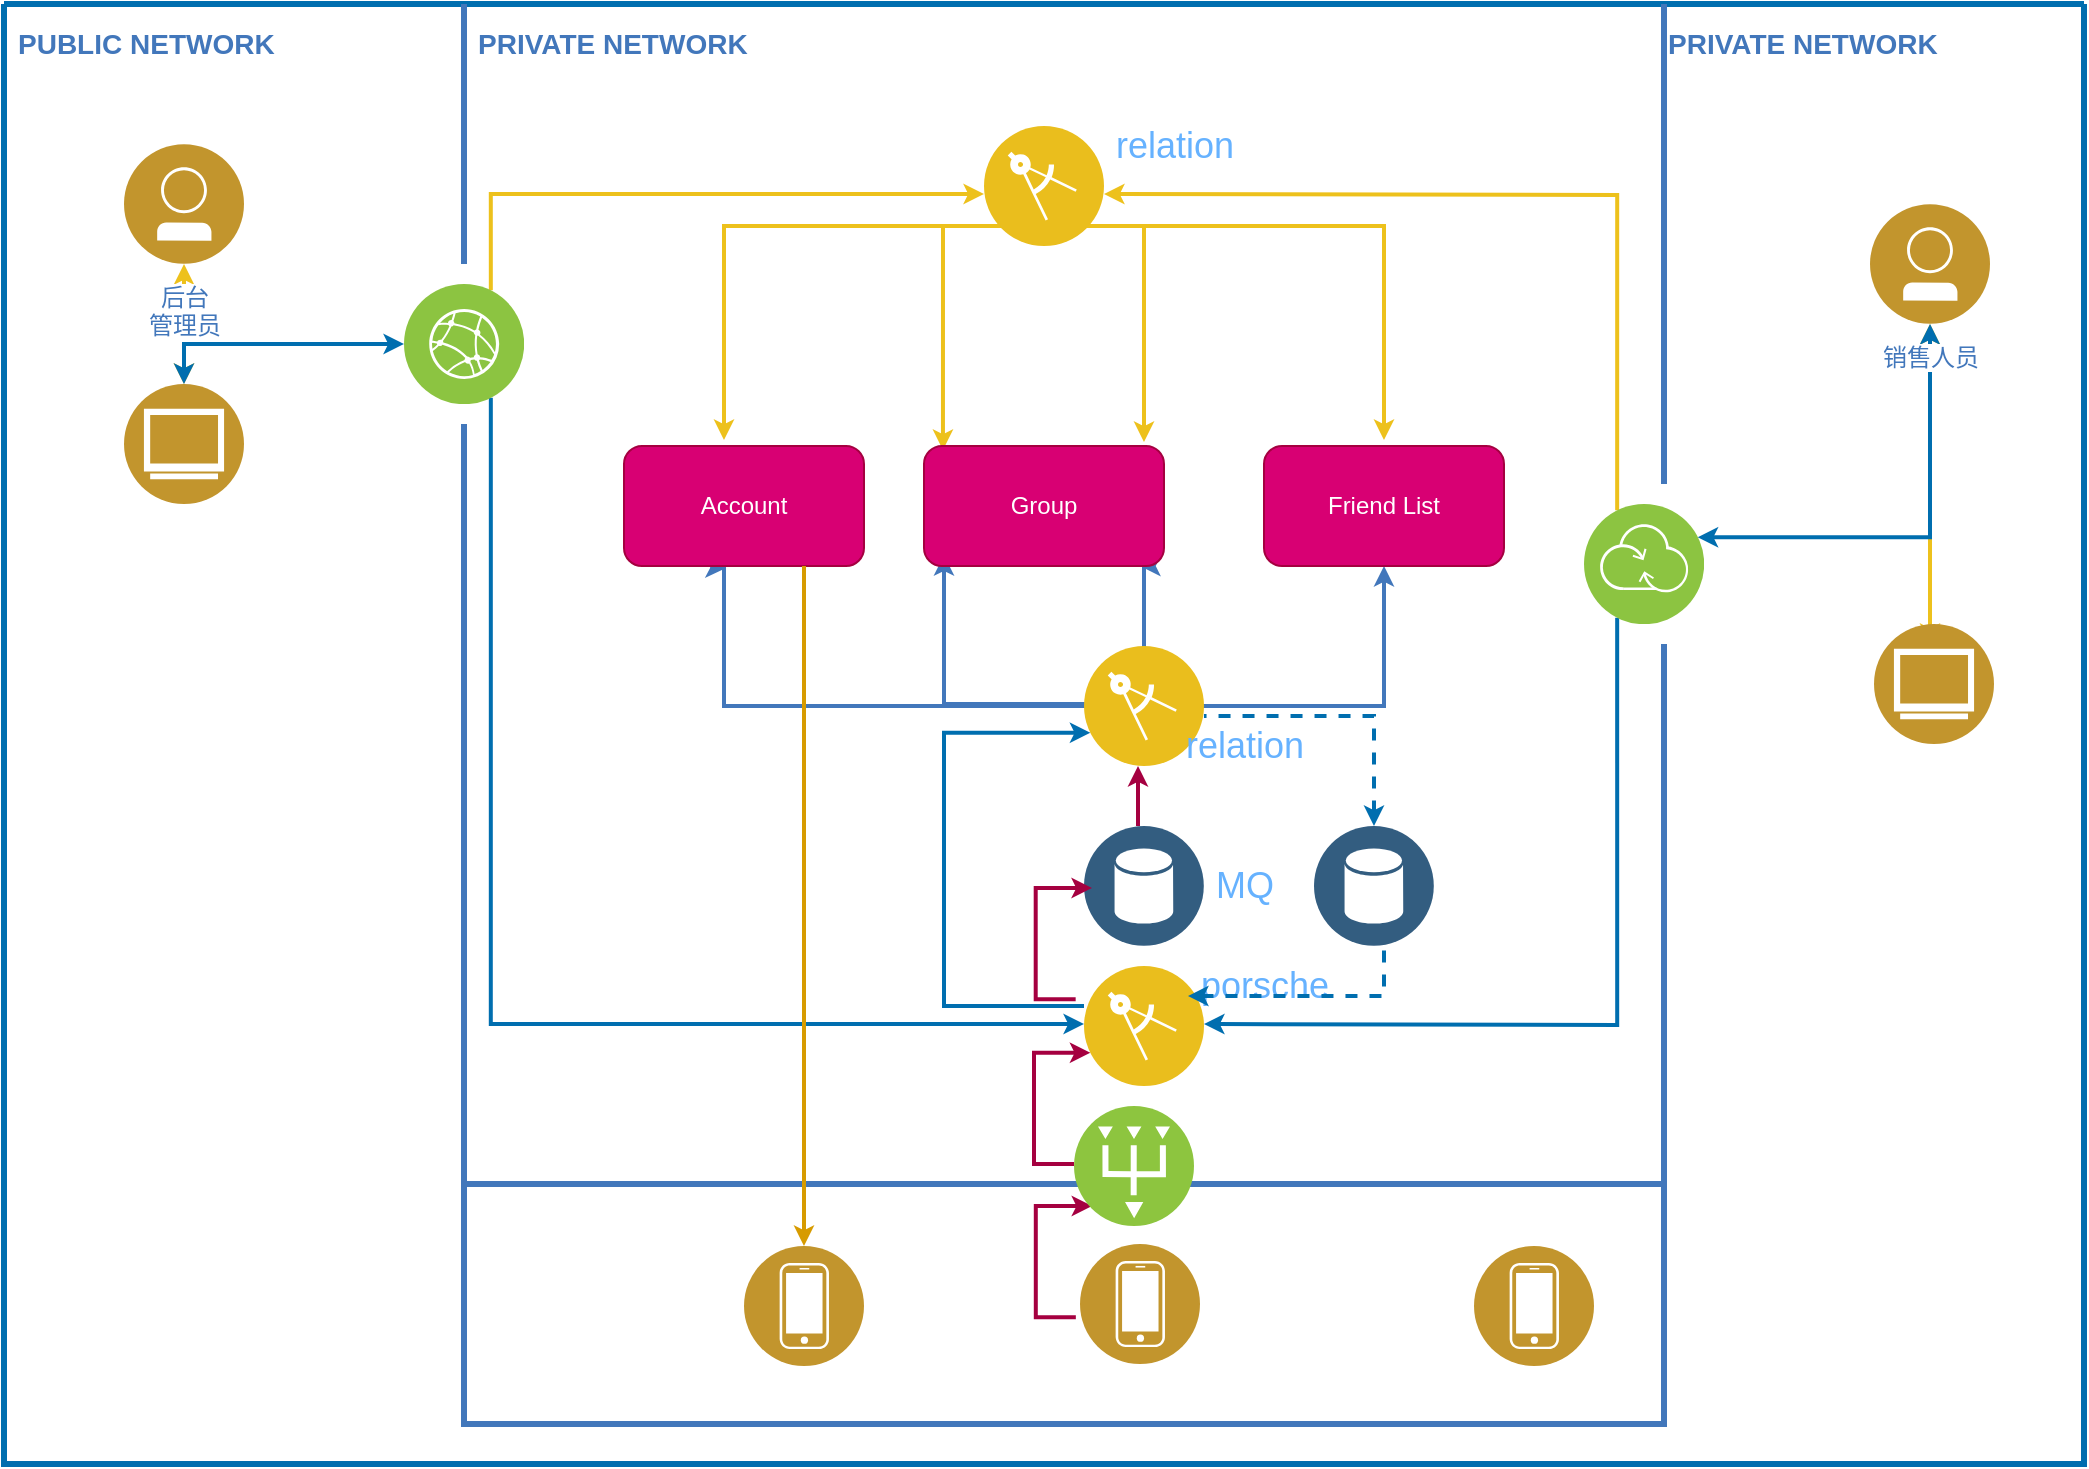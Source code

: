 <mxfile version="14.1.3" type="github">
  <diagram id="2f404044-711c-603c-8f00-f6bb4c023d3c" name="Page-1">
    <mxGraphModel dx="1422" dy="762" grid="1" gridSize="10" guides="1" tooltips="1" connect="1" arrows="1" fold="1" page="1" pageScale="1" pageWidth="1169" pageHeight="827" background="#ffffff" math="0" shadow="0">
      <root>
        <mxCell id="0" />
        <mxCell id="1" parent="0" />
        <mxCell id="21" value="" style="swimlane;shadow=0;strokeColor=#006EAF;fillColor=#1ba1e2;fontColor=#ffffff;align=right;startSize=0;collapsible=0;noLabel=1;strokeWidth=3;" parent="1" vertex="1">
          <mxGeometry x="80" y="49" width="1040" height="730" as="geometry" />
        </mxCell>
        <mxCell id="23" style="edgeStyle=orthogonalEdgeStyle;rounded=0;html=1;labelBackgroundColor=#ffffff;jettySize=auto;orthogonalLoop=1;strokeColor=#EDC11C;fontColor=#000000;startArrow=classic;startFill=1;strokeWidth=2;endSize=4;startSize=4;" parent="21" source="2" edge="1">
          <mxGeometry relative="1" as="geometry">
            <mxPoint x="90" y="190" as="targetPoint" />
          </mxGeometry>
        </mxCell>
        <mxCell id="31" style="edgeStyle=orthogonalEdgeStyle;rounded=0;html=1;entryX=0.25;entryY=0;labelBackgroundColor=#ffffff;jettySize=auto;orthogonalLoop=1;strokeColor=#EDC11C;fontColor=#000000;startArrow=classic;strokeWidth=2;endSize=4;startSize=4;endArrow=none;endFill=0;" parent="21" target="13" edge="1">
          <mxGeometry relative="1" as="geometry">
            <mxPoint x="550" y="95" as="sourcePoint" />
          </mxGeometry>
        </mxCell>
        <mxCell id="32" style="edgeStyle=orthogonalEdgeStyle;rounded=0;html=1;entryX=0.75;entryY=0;labelBackgroundColor=#ffffff;jettySize=auto;orthogonalLoop=1;strokeColor=#EDC11C;fontColor=#000000;startArrow=classic;strokeWidth=2;endSize=4;startSize=4;endArrow=none;endFill=0;" parent="21" target="5" edge="1">
          <mxGeometry relative="1" as="geometry">
            <Array as="points">
              <mxPoint x="243" y="95" />
            </Array>
            <mxPoint x="490" y="95" as="sourcePoint" />
          </mxGeometry>
        </mxCell>
        <mxCell id="27" style="edgeStyle=orthogonalEdgeStyle;rounded=0;html=1;labelBackgroundColor=#ffffff;jettySize=auto;orthogonalLoop=1;strokeColor=#4277BB;fontColor=#000000;strokeWidth=2;endSize=4;startSize=4;startArrow=classic;startFill=1;exitX=0.425;exitY=1.017;exitDx=0;exitDy=0;exitPerimeter=0;entryX=0.5;entryY=1;entryDx=0;entryDy=0;" parent="21" source="w96-KTKLScIXot9OqA33-70" target="w96-KTKLScIXot9OqA33-72" edge="1">
          <mxGeometry relative="1" as="geometry">
            <Array as="points">
              <mxPoint x="360" y="282" />
              <mxPoint x="360" y="351" />
              <mxPoint x="690" y="351" />
            </Array>
            <mxPoint x="360" y="291" as="sourcePoint" />
            <mxPoint x="690" y="291" as="targetPoint" />
          </mxGeometry>
        </mxCell>
        <mxCell id="29" style="edgeStyle=orthogonalEdgeStyle;rounded=0;html=1;labelBackgroundColor=#ffffff;jettySize=auto;orthogonalLoop=1;strokeColor=#EDC11C;fontColor=#000000;startArrow=classic;strokeWidth=2;endSize=4;startSize=4;" parent="21" edge="1">
          <mxGeometry relative="1" as="geometry">
            <Array as="points">
              <mxPoint x="360" y="111" />
              <mxPoint x="690" y="111" />
            </Array>
            <mxPoint x="360" y="218" as="sourcePoint" />
            <mxPoint x="690" y="218" as="targetPoint" />
          </mxGeometry>
        </mxCell>
        <mxCell id="28" style="edgeStyle=orthogonalEdgeStyle;rounded=0;html=1;labelBackgroundColor=#ffffff;jettySize=auto;orthogonalLoop=1;strokeColor=#4277BB;fontColor=#000000;strokeWidth=2;endSize=4;startSize=4;startArrow=classic;startFill=1;entryX=0.9;entryY=1;entryDx=0;entryDy=0;entryPerimeter=0;" parent="21" target="w96-KTKLScIXot9OqA33-71" edge="1">
          <mxGeometry relative="1" as="geometry">
            <Array as="points">
              <mxPoint x="470" y="350" />
              <mxPoint x="570" y="350" />
              <mxPoint x="570" y="281" />
            </Array>
            <mxPoint x="470" y="275.58" as="sourcePoint" />
            <mxPoint x="570" y="295" as="targetPoint" />
          </mxGeometry>
        </mxCell>
        <mxCell id="30" style="edgeStyle=orthogonalEdgeStyle;rounded=0;html=1;labelBackgroundColor=#ffffff;jettySize=auto;orthogonalLoop=1;strokeColor=#EDC11C;fontColor=#000000;startArrow=classic;strokeWidth=2;endSize=4;startSize=4;exitX=0.079;exitY=0.033;exitDx=0;exitDy=0;exitPerimeter=0;" parent="21" source="w96-KTKLScIXot9OqA33-71" edge="1">
          <mxGeometry relative="1" as="geometry">
            <Array as="points">
              <mxPoint x="470" y="111" />
              <mxPoint x="570" y="111" />
            </Array>
            <mxPoint x="470" y="200.42" as="sourcePoint" />
            <mxPoint x="570" y="219" as="targetPoint" />
          </mxGeometry>
        </mxCell>
        <mxCell id="26" style="edgeStyle=orthogonalEdgeStyle;rounded=0;html=1;labelBackgroundColor=#ffffff;jettySize=auto;orthogonalLoop=1;strokeColor=#006EAF;fontColor=#000000;entryX=0.75;entryY=1;strokeWidth=2;endSize=4;startSize=4;startArrow=classic;startFill=1;endArrow=none;endFill=0;fillColor=#1ba1e2;" parent="21" target="5" edge="1">
          <mxGeometry relative="1" as="geometry">
            <Array as="points">
              <mxPoint x="243" y="510" />
            </Array>
            <mxPoint x="540" y="510" as="sourcePoint" />
          </mxGeometry>
        </mxCell>
        <mxCell id="38" style="edgeStyle=orthogonalEdgeStyle;rounded=0;html=1;entryX=0.25;entryY=1;labelBackgroundColor=#ffffff;jettySize=auto;orthogonalLoop=1;strokeColor=#006EAF;fontColor=#000000;strokeWidth=2;endSize=4;startSize=4;startArrow=classic;startFill=1;endArrow=none;endFill=0;fillColor=#1ba1e2;" parent="21" target="13" edge="1">
          <mxGeometry relative="1" as="geometry">
            <mxPoint x="600" y="510" as="sourcePoint" />
          </mxGeometry>
        </mxCell>
        <mxCell id="33" style="edgeStyle=orthogonalEdgeStyle;rounded=0;html=1;labelBackgroundColor=#ffffff;jettySize=auto;orthogonalLoop=1;strokeColor=#EDC11C;fontColor=#000000;startArrow=classic;strokeWidth=2;endSize=4;startSize=4;" parent="21" source="14" edge="1">
          <mxGeometry relative="1" as="geometry">
            <mxPoint x="963" y="320" as="targetPoint" />
          </mxGeometry>
        </mxCell>
        <mxCell id="34" style="edgeStyle=orthogonalEdgeStyle;rounded=0;html=1;entryX=1;entryY=0.25;labelBackgroundColor=#ffffff;jettySize=auto;orthogonalLoop=1;strokeColor=#006EAF;fontColor=#000000;startArrow=classic;strokeWidth=2;endSize=4;startSize=4;fillColor=#1ba1e2;" parent="21" source="14" target="13" edge="1">
          <mxGeometry relative="1" as="geometry">
            <mxPoint x="859.706" y="266.824" as="targetPoint" />
            <Array as="points">
              <mxPoint x="963" y="267" />
            </Array>
          </mxGeometry>
        </mxCell>
        <mxCell id="2" value="后台&lt;br&gt;管理员" style="aspect=fixed;perimeter=ellipsePerimeter;html=1;align=center;shadow=0;dashed=0;image;image=img/lib/ibm/users/user.svg;strokeColor=#FF0000;fillColor=#FFFF66;gradientColor=none;fontColor=#4277BB;labelBackgroundColor=#ffffff;fontSize=12;spacingTop=3;" parent="21" vertex="1">
          <mxGeometry x="60" y="70" width="60" height="60" as="geometry" />
        </mxCell>
        <mxCell id="62" style="edgeStyle=orthogonalEdgeStyle;rounded=0;html=1;labelBackgroundColor=#ffffff;startArrow=classic;startFill=1;startSize=4;endSize=4;jettySize=auto;orthogonalLoop=1;strokeColor=#006EAF;strokeWidth=2;fontSize=12;fontColor=#4277BB;fillColor=#1ba1e2;" parent="21" target="5" edge="1">
          <mxGeometry relative="1" as="geometry">
            <Array as="points">
              <mxPoint x="90" y="170" />
            </Array>
            <mxPoint x="90" y="190" as="sourcePoint" />
          </mxGeometry>
        </mxCell>
        <mxCell id="5" value="" style="aspect=fixed;perimeter=ellipsePerimeter;html=1;align=center;shadow=0;dashed=0;image;image=img/lib/ibm/infrastructure/edge_services.svg;strokeColor=#FF0000;fillColor=#FFFF66;gradientColor=none;fontColor=#4277BB;labelBackgroundColor=#ffffff;spacingTop=3;" parent="21" vertex="1">
          <mxGeometry x="200" y="140" width="60" height="60" as="geometry" />
        </mxCell>
        <mxCell id="13" value="&lt;br&gt;" style="aspect=fixed;perimeter=ellipsePerimeter;html=1;align=center;shadow=0;dashed=0;image;image=img/lib/ibm/infrastructure/transformation_connectivity.svg;strokeColor=#FF0000;fillColor=#FFFF66;gradientColor=none;fontColor=#4277BB;labelBackgroundColor=#ffffff;spacingTop=3;" parent="21" vertex="1">
          <mxGeometry x="790" y="250" width="60" height="60" as="geometry" />
        </mxCell>
        <mxCell id="14" value="销售人员" style="aspect=fixed;perimeter=ellipsePerimeter;html=1;align=center;shadow=0;dashed=0;image;image=img/lib/ibm/users/user.svg;strokeColor=#FF0000;fillColor=#FFFF66;gradientColor=none;fontColor=#4277BB;labelBackgroundColor=#ffffff;spacingTop=3;" parent="21" vertex="1">
          <mxGeometry x="933" y="100" width="60" height="60" as="geometry" />
        </mxCell>
        <mxCell id="39" value="" style="swimlane;shadow=0;labelBackgroundColor=#007FFF;strokeColor=#4277BB;fillColor=none;gradientColor=none;fontColor=#000000;align=right;collapsible=0;startSize=0;strokeWidth=3;" parent="21" vertex="1">
          <mxGeometry x="230" y="590" width="600" height="120" as="geometry" />
        </mxCell>
        <mxCell id="I-lYZA_v-WWdvQ03mxnC-62" value="" style="aspect=fixed;perimeter=ellipsePerimeter;html=1;align=center;shadow=0;dashed=0;fontColor=#4277BB;labelBackgroundColor=#ffffff;fontSize=12;spacingTop=3;image;image=img/lib/ibm/users/device.svg;" parent="39" vertex="1">
          <mxGeometry x="140" y="31" width="60" height="60" as="geometry" />
        </mxCell>
        <mxCell id="I-lYZA_v-WWdvQ03mxnC-63" value="" style="aspect=fixed;perimeter=ellipsePerimeter;html=1;align=center;shadow=0;dashed=0;fontColor=#4277BB;labelBackgroundColor=#ffffff;fontSize=12;spacingTop=3;image;image=img/lib/ibm/users/device.svg;" parent="39" vertex="1">
          <mxGeometry x="308" y="30" width="60" height="60" as="geometry" />
        </mxCell>
        <mxCell id="I-lYZA_v-WWdvQ03mxnC-64" value="" style="aspect=fixed;perimeter=ellipsePerimeter;html=1;align=center;shadow=0;dashed=0;fontColor=#4277BB;labelBackgroundColor=#ffffff;fontSize=12;spacingTop=3;image;image=img/lib/ibm/users/device.svg;" parent="39" vertex="1">
          <mxGeometry x="505" y="31" width="60" height="60" as="geometry" />
        </mxCell>
        <mxCell id="w96-KTKLScIXot9OqA33-68" style="edgeStyle=orthogonalEdgeStyle;rounded=0;html=1;entryX=0;entryY=0.75;labelBackgroundColor=#ffffff;jettySize=auto;orthogonalLoop=1;strokeColor=#A50040;fontColor=#000000;strokeWidth=2;endSize=4;startSize=4;entryDx=0;entryDy=0;fillColor=#d80073;" parent="39" edge="1">
          <mxGeometry relative="1" as="geometry">
            <mxPoint x="314.087" y="11.016" as="targetPoint" />
            <Array as="points">
              <mxPoint x="285.92" y="66.6" />
              <mxPoint x="285.92" y="10.6" />
            </Array>
            <mxPoint x="305.92" y="66.6" as="sourcePoint" />
          </mxGeometry>
        </mxCell>
        <mxCell id="22" value="PUBLIC NETWORK" style="text;html=1;align=left;verticalAlign=middle;fontColor=#4277BB;shadow=0;dashed=0;strokeColor=none;fillColor=none;labelBackgroundColor=none;fontStyle=1;fontSize=14;spacingLeft=5;" parent="21" vertex="1">
          <mxGeometry y="10" width="150" height="20" as="geometry" />
        </mxCell>
        <mxCell id="43" value="" style="line;strokeWidth=3;direction=south;html=1;shadow=0;labelBackgroundColor=none;fillColor=none;gradientColor=none;fontSize=12;fontColor=#4277BB;align=right;strokeColor=#4277BB;" parent="21" vertex="1">
          <mxGeometry x="225" width="10" height="130" as="geometry" />
        </mxCell>
        <mxCell id="44" value="" style="line;strokeWidth=3;direction=south;html=1;shadow=0;labelBackgroundColor=none;fillColor=none;gradientColor=none;fontSize=12;fontColor=#4277BB;align=right;strokeColor=#4277BB;" parent="21" vertex="1">
          <mxGeometry x="225" y="210" width="10" height="380" as="geometry" />
        </mxCell>
        <mxCell id="46" value="" style="line;strokeWidth=3;direction=south;html=1;shadow=0;labelBackgroundColor=none;fillColor=none;gradientColor=none;fontSize=12;fontColor=#4277BB;align=right;strokeColor=#4277BB;" parent="21" vertex="1">
          <mxGeometry x="825" y="320" width="10" height="270" as="geometry" />
        </mxCell>
        <mxCell id="47" value="" style="line;strokeWidth=3;direction=south;html=1;shadow=0;labelBackgroundColor=none;fillColor=none;gradientColor=none;fontSize=12;fontColor=#4277BB;align=right;strokeColor=#4277BB;" parent="21" vertex="1">
          <mxGeometry x="825" width="10" height="240" as="geometry" />
        </mxCell>
        <mxCell id="48" value="PRIVATE NETWORK" style="text;html=1;align=left;verticalAlign=middle;fontColor=#4277BB;shadow=0;dashed=0;strokeColor=none;fillColor=none;labelBackgroundColor=none;fontStyle=1;fontSize=14;spacingLeft=5;" parent="21" vertex="1">
          <mxGeometry x="230" y="10" width="150" height="20" as="geometry" />
        </mxCell>
        <mxCell id="49" value="PRIVATE NETWORK" style="text;html=1;align=left;verticalAlign=middle;fontColor=#4277BB;shadow=0;dashed=0;strokeColor=none;fillColor=none;labelBackgroundColor=none;fontStyle=1;fontSize=14;spacingLeft=5;" parent="21" vertex="1">
          <mxGeometry x="825" y="10" width="185" height="20" as="geometry" />
        </mxCell>
        <mxCell id="I-lYZA_v-WWdvQ03mxnC-65" value="" style="aspect=fixed;perimeter=ellipsePerimeter;html=1;align=center;shadow=0;dashed=0;fontColor=#4277BB;labelBackgroundColor=#ffffff;fontSize=12;spacingTop=3;image;image=img/lib/ibm/vpc/PublicGateway.svg;direction=south;" parent="21" vertex="1">
          <mxGeometry x="535" y="551" width="60" height="60" as="geometry" />
        </mxCell>
        <mxCell id="I-lYZA_v-WWdvQ03mxnC-66" value="" style="aspect=fixed;perimeter=ellipsePerimeter;html=1;align=center;shadow=0;dashed=0;fontColor=#4277BB;labelBackgroundColor=#ffffff;fontSize=12;spacingTop=3;image;image=img/lib/ibm/applications/enterprise_applications.svg;" parent="21" vertex="1">
          <mxGeometry x="540" y="481" width="60" height="60" as="geometry" />
        </mxCell>
        <mxCell id="I-lYZA_v-WWdvQ03mxnC-69" value="" style="aspect=fixed;perimeter=ellipsePerimeter;html=1;align=center;shadow=0;dashed=0;fontColor=#4277BB;labelBackgroundColor=#ffffff;fontSize=12;spacingTop=3;image;image=img/lib/ibm/users/browser.svg;" parent="21" vertex="1">
          <mxGeometry x="60" y="190" width="60" height="60" as="geometry" />
        </mxCell>
        <mxCell id="I-lYZA_v-WWdvQ03mxnC-70" value="" style="aspect=fixed;perimeter=ellipsePerimeter;html=1;align=center;shadow=0;dashed=0;fontColor=#4277BB;labelBackgroundColor=#ffffff;fontSize=12;spacingTop=3;image;image=img/lib/ibm/users/browser.svg;" parent="21" vertex="1">
          <mxGeometry x="935" y="310" width="60" height="60" as="geometry" />
        </mxCell>
        <mxCell id="w96-KTKLScIXot9OqA33-62" value="" style="aspect=fixed;perimeter=ellipsePerimeter;html=1;align=center;shadow=0;dashed=0;fontColor=#4277BB;labelBackgroundColor=#ffffff;fontSize=12;spacingTop=3;image;image=img/lib/ibm/applications/enterprise_applications.svg;" parent="21" vertex="1">
          <mxGeometry x="540" y="321" width="60" height="60" as="geometry" />
        </mxCell>
        <mxCell id="w96-KTKLScIXot9OqA33-65" style="edgeStyle=orthogonalEdgeStyle;rounded=0;html=1;entryX=0;entryY=0.75;labelBackgroundColor=#ffffff;jettySize=auto;orthogonalLoop=1;strokeColor=#A50040;fontColor=#000000;strokeWidth=2;endSize=4;startSize=4;entryDx=0;entryDy=0;fillColor=#d80073;" parent="21" target="I-lYZA_v-WWdvQ03mxnC-66" edge="1">
          <mxGeometry relative="1" as="geometry">
            <mxPoint x="452" y="390" as="targetPoint" />
            <Array as="points">
              <mxPoint x="515" y="580" />
              <mxPoint x="515" y="524" />
            </Array>
            <mxPoint x="535" y="580" as="sourcePoint" />
          </mxGeometry>
        </mxCell>
        <mxCell id="w96-KTKLScIXot9OqA33-66" value="" style="aspect=fixed;perimeter=ellipsePerimeter;html=1;align=center;shadow=0;dashed=0;image;image=img/lib/ibm/data/data_services.svg;strokeColor=#FF0000;fillColor=#FFFF66;gradientColor=none;fontColor=#4277BB;labelBackgroundColor=#ffffff;spacingTop=3;" parent="21" vertex="1">
          <mxGeometry x="540" y="411" width="60" height="60" as="geometry" />
        </mxCell>
        <mxCell id="w96-KTKLScIXot9OqA33-67" style="edgeStyle=orthogonalEdgeStyle;rounded=0;html=1;entryX=0;entryY=0.75;labelBackgroundColor=#ffffff;jettySize=auto;orthogonalLoop=1;strokeColor=#A50040;fontColor=#000000;strokeWidth=2;endSize=4;startSize=4;entryDx=0;entryDy=0;fillColor=#d80073;" parent="21" edge="1">
          <mxGeometry relative="1" as="geometry">
            <mxPoint x="543.997" y="442.016" as="targetPoint" />
            <Array as="points">
              <mxPoint x="515.83" y="497.6" />
              <mxPoint x="515.83" y="441.6" />
            </Array>
            <mxPoint x="535.83" y="497.6" as="sourcePoint" />
          </mxGeometry>
        </mxCell>
        <mxCell id="w96-KTKLScIXot9OqA33-69" style="edgeStyle=orthogonalEdgeStyle;rounded=0;html=1;labelBackgroundColor=#ffffff;jettySize=auto;orthogonalLoop=1;strokeColor=#A50040;fontColor=#000000;strokeWidth=2;endSize=4;startSize=4;fillColor=#d80073;" parent="21" edge="1">
          <mxGeometry relative="1" as="geometry">
            <mxPoint x="567" y="381" as="targetPoint" />
            <Array as="points">
              <mxPoint x="566.83" y="411" />
              <mxPoint x="566.83" y="355" />
            </Array>
            <mxPoint x="567" y="411" as="sourcePoint" />
          </mxGeometry>
        </mxCell>
        <mxCell id="w96-KTKLScIXot9OqA33-70" value="Account" style="rounded=1;whiteSpace=wrap;html=1;fillColor=#d80073;strokeColor=#A50040;fontColor=#ffffff;" parent="21" vertex="1">
          <mxGeometry x="310" y="221" width="120" height="60" as="geometry" />
        </mxCell>
        <mxCell id="w96-KTKLScIXot9OqA33-71" value="Group" style="rounded=1;whiteSpace=wrap;html=1;fillColor=#d80073;strokeColor=#A50040;fontColor=#ffffff;" parent="21" vertex="1">
          <mxGeometry x="460" y="221" width="120" height="60" as="geometry" />
        </mxCell>
        <mxCell id="w96-KTKLScIXot9OqA33-72" value="Friend List" style="rounded=1;whiteSpace=wrap;html=1;fillColor=#d80073;strokeColor=#A50040;fontColor=#ffffff;" parent="21" vertex="1">
          <mxGeometry x="630" y="221" width="120" height="60" as="geometry" />
        </mxCell>
        <mxCell id="w96-KTKLScIXot9OqA33-73" value="" style="aspect=fixed;perimeter=ellipsePerimeter;html=1;align=center;shadow=0;dashed=0;fontColor=#4277BB;labelBackgroundColor=#ffffff;fontSize=12;spacingTop=3;image;image=img/lib/ibm/applications/enterprise_applications.svg;" parent="21" vertex="1">
          <mxGeometry x="490" y="61" width="60" height="60" as="geometry" />
        </mxCell>
        <mxCell id="w96-KTKLScIXot9OqA33-75" value="&lt;font color=&quot;#66b2ff&quot; style=&quot;font-size: 18px&quot;&gt;MQ&lt;/font&gt;" style="text;html=1;resizable=0;autosize=1;align=center;verticalAlign=middle;points=[];fillColor=none;strokeColor=none;rounded=0;" parent="21" vertex="1">
          <mxGeometry x="600" y="431" width="40" height="20" as="geometry" />
        </mxCell>
        <mxCell id="w96-KTKLScIXot9OqA33-76" value="&lt;font color=&quot;#66b2ff&quot;&gt;&lt;span style=&quot;font-size: 18px&quot;&gt;porsche&lt;/span&gt;&lt;/font&gt;" style="text;html=1;resizable=0;autosize=1;align=center;verticalAlign=middle;points=[];fillColor=none;strokeColor=none;rounded=0;" parent="21" vertex="1">
          <mxGeometry x="590" y="481" width="80" height="20" as="geometry" />
        </mxCell>
        <mxCell id="w96-KTKLScIXot9OqA33-77" value="&lt;font color=&quot;#66b2ff&quot;&gt;&lt;span style=&quot;font-size: 18px&quot;&gt;relation&lt;/span&gt;&lt;/font&gt;" style="text;html=1;resizable=0;autosize=1;align=center;verticalAlign=middle;points=[];fillColor=none;strokeColor=none;rounded=0;" parent="21" vertex="1">
          <mxGeometry x="585" y="361" width="70" height="20" as="geometry" />
        </mxCell>
        <mxCell id="w96-KTKLScIXot9OqA33-78" value="&lt;font color=&quot;#66b2ff&quot;&gt;&lt;span style=&quot;font-size: 18px&quot;&gt;relation&lt;/span&gt;&lt;/font&gt;" style="text;html=1;resizable=0;autosize=1;align=center;verticalAlign=middle;points=[];fillColor=none;strokeColor=none;rounded=0;" parent="21" vertex="1">
          <mxGeometry x="550" y="61" width="70" height="20" as="geometry" />
        </mxCell>
        <mxCell id="w96-KTKLScIXot9OqA33-80" style="edgeStyle=orthogonalEdgeStyle;rounded=0;html=1;labelBackgroundColor=#ffffff;jettySize=auto;orthogonalLoop=1;strokeColor=#d79b00;fontColor=#000000;strokeWidth=2;endSize=4;startSize=4;startArrow=classic;startFill=1;endArrow=none;endFill=0;gradientColor=#ffa500;fillColor=#ffcd28;exitX=0.5;exitY=0;exitDx=0;exitDy=0;" parent="21" source="I-lYZA_v-WWdvQ03mxnC-62" target="w96-KTKLScIXot9OqA33-70" edge="1">
          <mxGeometry relative="1" as="geometry">
            <Array as="points">
              <mxPoint x="400" y="331" />
              <mxPoint x="400" y="331" />
            </Array>
            <mxPoint x="550" y="520" as="sourcePoint" />
            <mxPoint x="253.416" y="206.833" as="targetPoint" />
          </mxGeometry>
        </mxCell>
        <mxCell id="w96-KTKLScIXot9OqA33-84" style="edgeStyle=orthogonalEdgeStyle;rounded=0;html=1;labelBackgroundColor=#ffffff;jettySize=auto;orthogonalLoop=1;strokeColor=#006EAF;fontColor=#000000;strokeWidth=2;endSize=4;startSize=4;startArrow=classic;startFill=1;endArrow=none;endFill=0;fillColor=#1ba1e2;exitX=0;exitY=0.75;exitDx=0;exitDy=0;" parent="21" source="w96-KTKLScIXot9OqA33-62" edge="1">
          <mxGeometry relative="1" as="geometry">
            <Array as="points">
              <mxPoint x="470" y="364" />
              <mxPoint x="470" y="501" />
              <mxPoint x="540" y="501" />
            </Array>
            <mxPoint x="550" y="520" as="sourcePoint" />
            <mxPoint x="540" y="501" as="targetPoint" />
          </mxGeometry>
        </mxCell>
        <mxCell id="tfw9p9xL-hsgnngpb8gy-62" value="" style="aspect=fixed;perimeter=ellipsePerimeter;html=1;align=center;shadow=0;dashed=0;image;image=img/lib/ibm/data/data_services.svg;strokeColor=#FF0000;fillColor=#FFFF66;gradientColor=none;fontColor=#4277BB;labelBackgroundColor=#ffffff;spacingTop=3;" vertex="1" parent="21">
          <mxGeometry x="655" y="411" width="60" height="60" as="geometry" />
        </mxCell>
        <mxCell id="tfw9p9xL-hsgnngpb8gy-63" style="edgeStyle=orthogonalEdgeStyle;rounded=0;html=1;labelBackgroundColor=#ffffff;jettySize=auto;orthogonalLoop=1;strokeColor=#006EAF;fontColor=#000000;strokeWidth=2;endSize=4;startSize=4;startArrow=classic;startFill=1;endArrow=none;endFill=0;fillColor=#1ba1e2;exitX=0.5;exitY=0;exitDx=0;exitDy=0;entryX=0.214;entryY=-0.25;entryDx=0;entryDy=0;entryPerimeter=0;dashed=1;" edge="1" parent="21" source="tfw9p9xL-hsgnngpb8gy-62" target="w96-KTKLScIXot9OqA33-77">
          <mxGeometry relative="1" as="geometry">
            <Array as="points">
              <mxPoint x="685" y="356" />
            </Array>
            <mxPoint x="773.167" y="344.416" as="sourcePoint" />
            <mxPoint x="770" y="481" as="targetPoint" />
          </mxGeometry>
        </mxCell>
        <mxCell id="tfw9p9xL-hsgnngpb8gy-64" style="edgeStyle=orthogonalEdgeStyle;rounded=0;html=1;labelBackgroundColor=#ffffff;jettySize=auto;orthogonalLoop=1;strokeColor=#006EAF;fontColor=#000000;strokeWidth=2;endSize=4;startSize=4;startArrow=classic;startFill=1;endArrow=none;endFill=0;fillColor=#1ba1e2;exitX=0.025;exitY=0.75;exitDx=0;exitDy=0;entryX=0.214;entryY=-0.25;entryDx=0;entryDy=0;entryPerimeter=0;dashed=1;exitPerimeter=0;" edge="1" parent="21" source="w96-KTKLScIXot9OqA33-76">
          <mxGeometry relative="1" as="geometry">
            <Array as="points">
              <mxPoint x="690" y="496" />
            </Array>
            <mxPoint x="775.02" y="526" as="sourcePoint" />
            <mxPoint x="690" y="471" as="targetPoint" />
          </mxGeometry>
        </mxCell>
      </root>
    </mxGraphModel>
  </diagram>
</mxfile>
